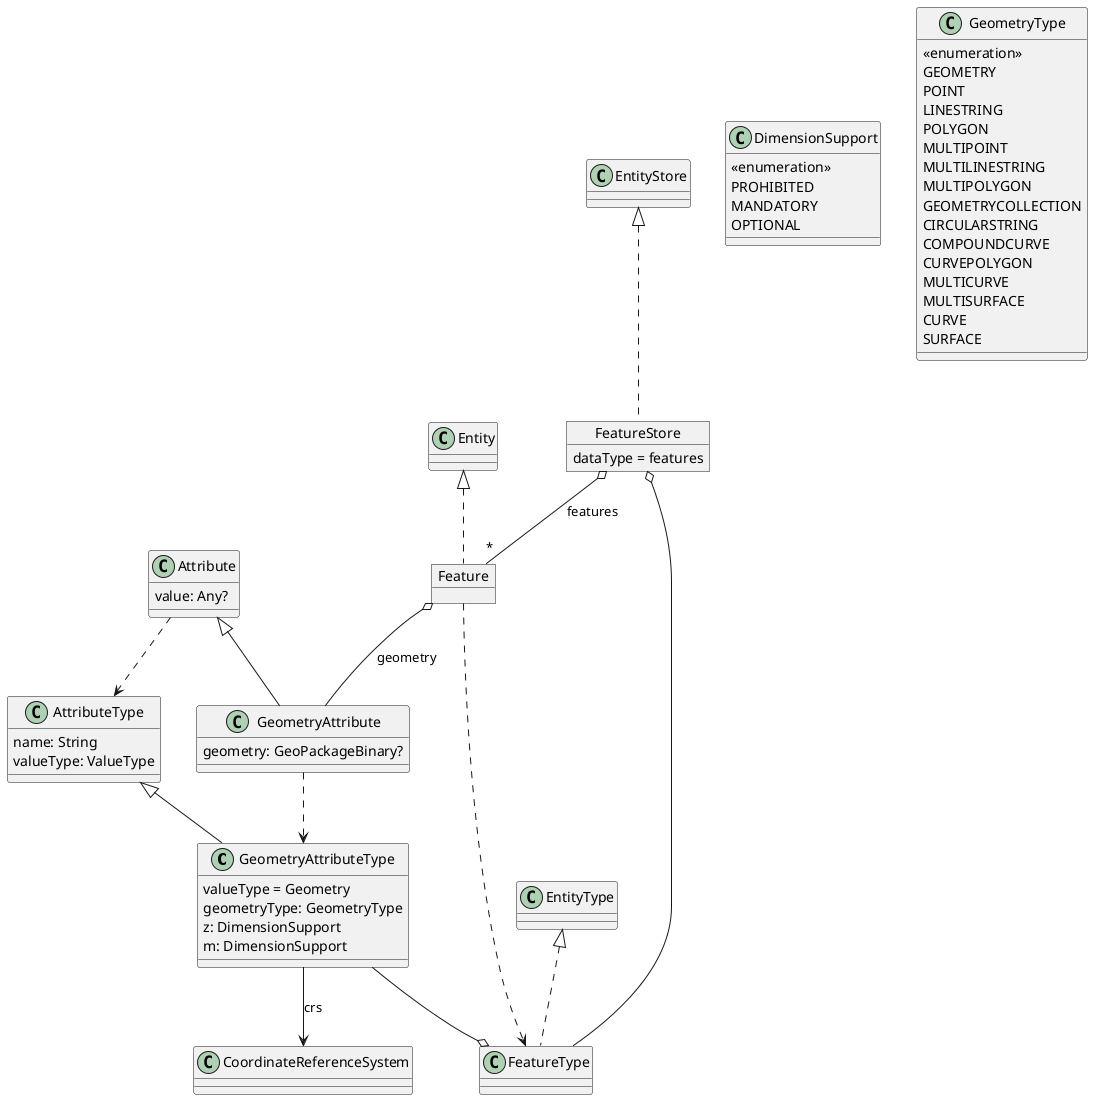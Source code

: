 @startuml

   class GeometryAttributeType {
     valueType = Geometry
     geometryType: GeometryType
     z: DimensionSupport
     m: DimensionSupport
   }
   class DimensionSupport {
     <<enumeration>>
     PROHIBITED
     MANDATORY
     OPTIONAL
   }
   class GeometryType {
     <<enumeration>>
     GEOMETRY
     POINT
     LINESTRING
     POLYGON
     MULTIPOINT
     MULTILINESTRING
     MULTIPOLYGON
     GEOMETRYCOLLECTION
     CIRCULARSTRING
     COMPOUNDCURVE
     CURVEPOLYGON
     MULTICURVE
     MULTISURFACE
     CURVE
     SURFACE
   }
   class GeometryAttribute {
     geometry: GeoPackageBinary?
   }
   class AttributeType {
     name: String
     valueType: ValueType
   }
   class Attribute {
     value: Any?
   }
   object FeatureStore {
     dataType = features
   }
   object Feature {
   }
   EntityStore <|.. FeatureStore
   EntityType <|.. FeatureType
   Entity <|.. Feature
   FeatureStore o-- FeatureType
   AttributeType <|-- GeometryAttributeType
   FeatureStore o-- "*" Feature: features
   GeometryAttributeType --o FeatureType
   GeometryAttributeType --> CoordinateReferenceSystem  : crs
   Feature ..> FeatureType
   Attribute ..> AttributeType
   GeometryAttribute ..> GeometryAttributeType
   Feature o-- GeometryAttribute: geometry
   Attribute <|-- GeometryAttribute
   
@enduml